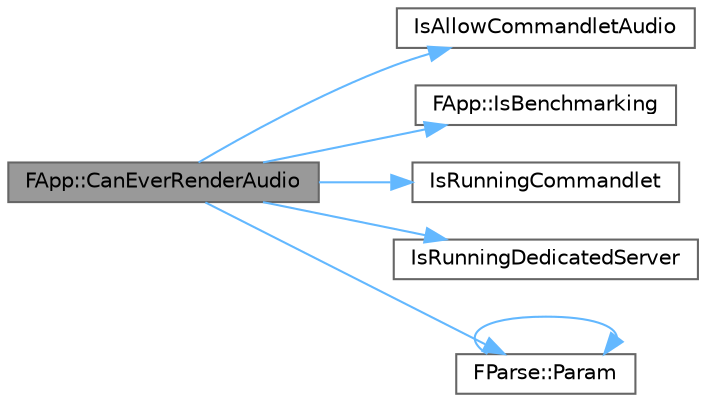 digraph "FApp::CanEverRenderAudio"
{
 // INTERACTIVE_SVG=YES
 // LATEX_PDF_SIZE
  bgcolor="transparent";
  edge [fontname=Helvetica,fontsize=10,labelfontname=Helvetica,labelfontsize=10];
  node [fontname=Helvetica,fontsize=10,shape=box,height=0.2,width=0.4];
  rankdir="LR";
  Node1 [id="Node000001",label="FApp::CanEverRenderAudio",height=0.2,width=0.4,color="gray40", fillcolor="grey60", style="filled", fontcolor="black",tooltip="Checks whether this application can render audio."];
  Node1 -> Node2 [id="edge1_Node000001_Node000002",color="steelblue1",style="solid",tooltip=" "];
  Node2 [id="Node000002",label="IsAllowCommandletAudio",height=0.2,width=0.4,color="grey40", fillcolor="white", style="filled",URL="$d5/d8c/CoreGlobals_8h.html#a9ec18bf5d2abb93f5ac934e2221bf3c5",tooltip=" "];
  Node1 -> Node3 [id="edge2_Node000001_Node000003",color="steelblue1",style="solid",tooltip=" "];
  Node3 [id="Node000003",label="FApp::IsBenchmarking",height=0.2,width=0.4,color="grey40", fillcolor="white", style="filled",URL="$d9/d01/classFApp.html#aafc6d77f2ae3fdeab2905ef2569c840c",tooltip="Checks whether application is in benchmark mode."];
  Node1 -> Node4 [id="edge3_Node000001_Node000004",color="steelblue1",style="solid",tooltip=" "];
  Node4 [id="Node000004",label="IsRunningCommandlet",height=0.2,width=0.4,color="grey40", fillcolor="white", style="filled",URL="$d5/d8c/CoreGlobals_8h.html#a031b98deaa2950cedb7ee99a4e968fc2",tooltip="Check to see if this executable is running a commandlet (custom command-line processing code in an ed..."];
  Node1 -> Node5 [id="edge4_Node000001_Node000005",color="steelblue1",style="solid",tooltip=" "];
  Node5 [id="Node000005",label="IsRunningDedicatedServer",height=0.2,width=0.4,color="grey40", fillcolor="white", style="filled",URL="$d8/d97/CoreMisc_8h.html#a3ee85cf40144be11bf7291ef1dacbb18",tooltip="Check to see if this executable was launched as a dedicated server process and should not load client..."];
  Node1 -> Node6 [id="edge5_Node000001_Node000006",color="steelblue1",style="solid",tooltip=" "];
  Node6 [id="Node000006",label="FParse::Param",height=0.2,width=0.4,color="grey40", fillcolor="white", style="filled",URL="$d3/db4/structFParse.html#a0c441f5262efce3303b0cac83fac81a4",tooltip="Checks if a command-line parameter exists in the stream."];
  Node6 -> Node6 [id="edge6_Node000006_Node000006",color="steelblue1",style="solid",tooltip=" "];
}
